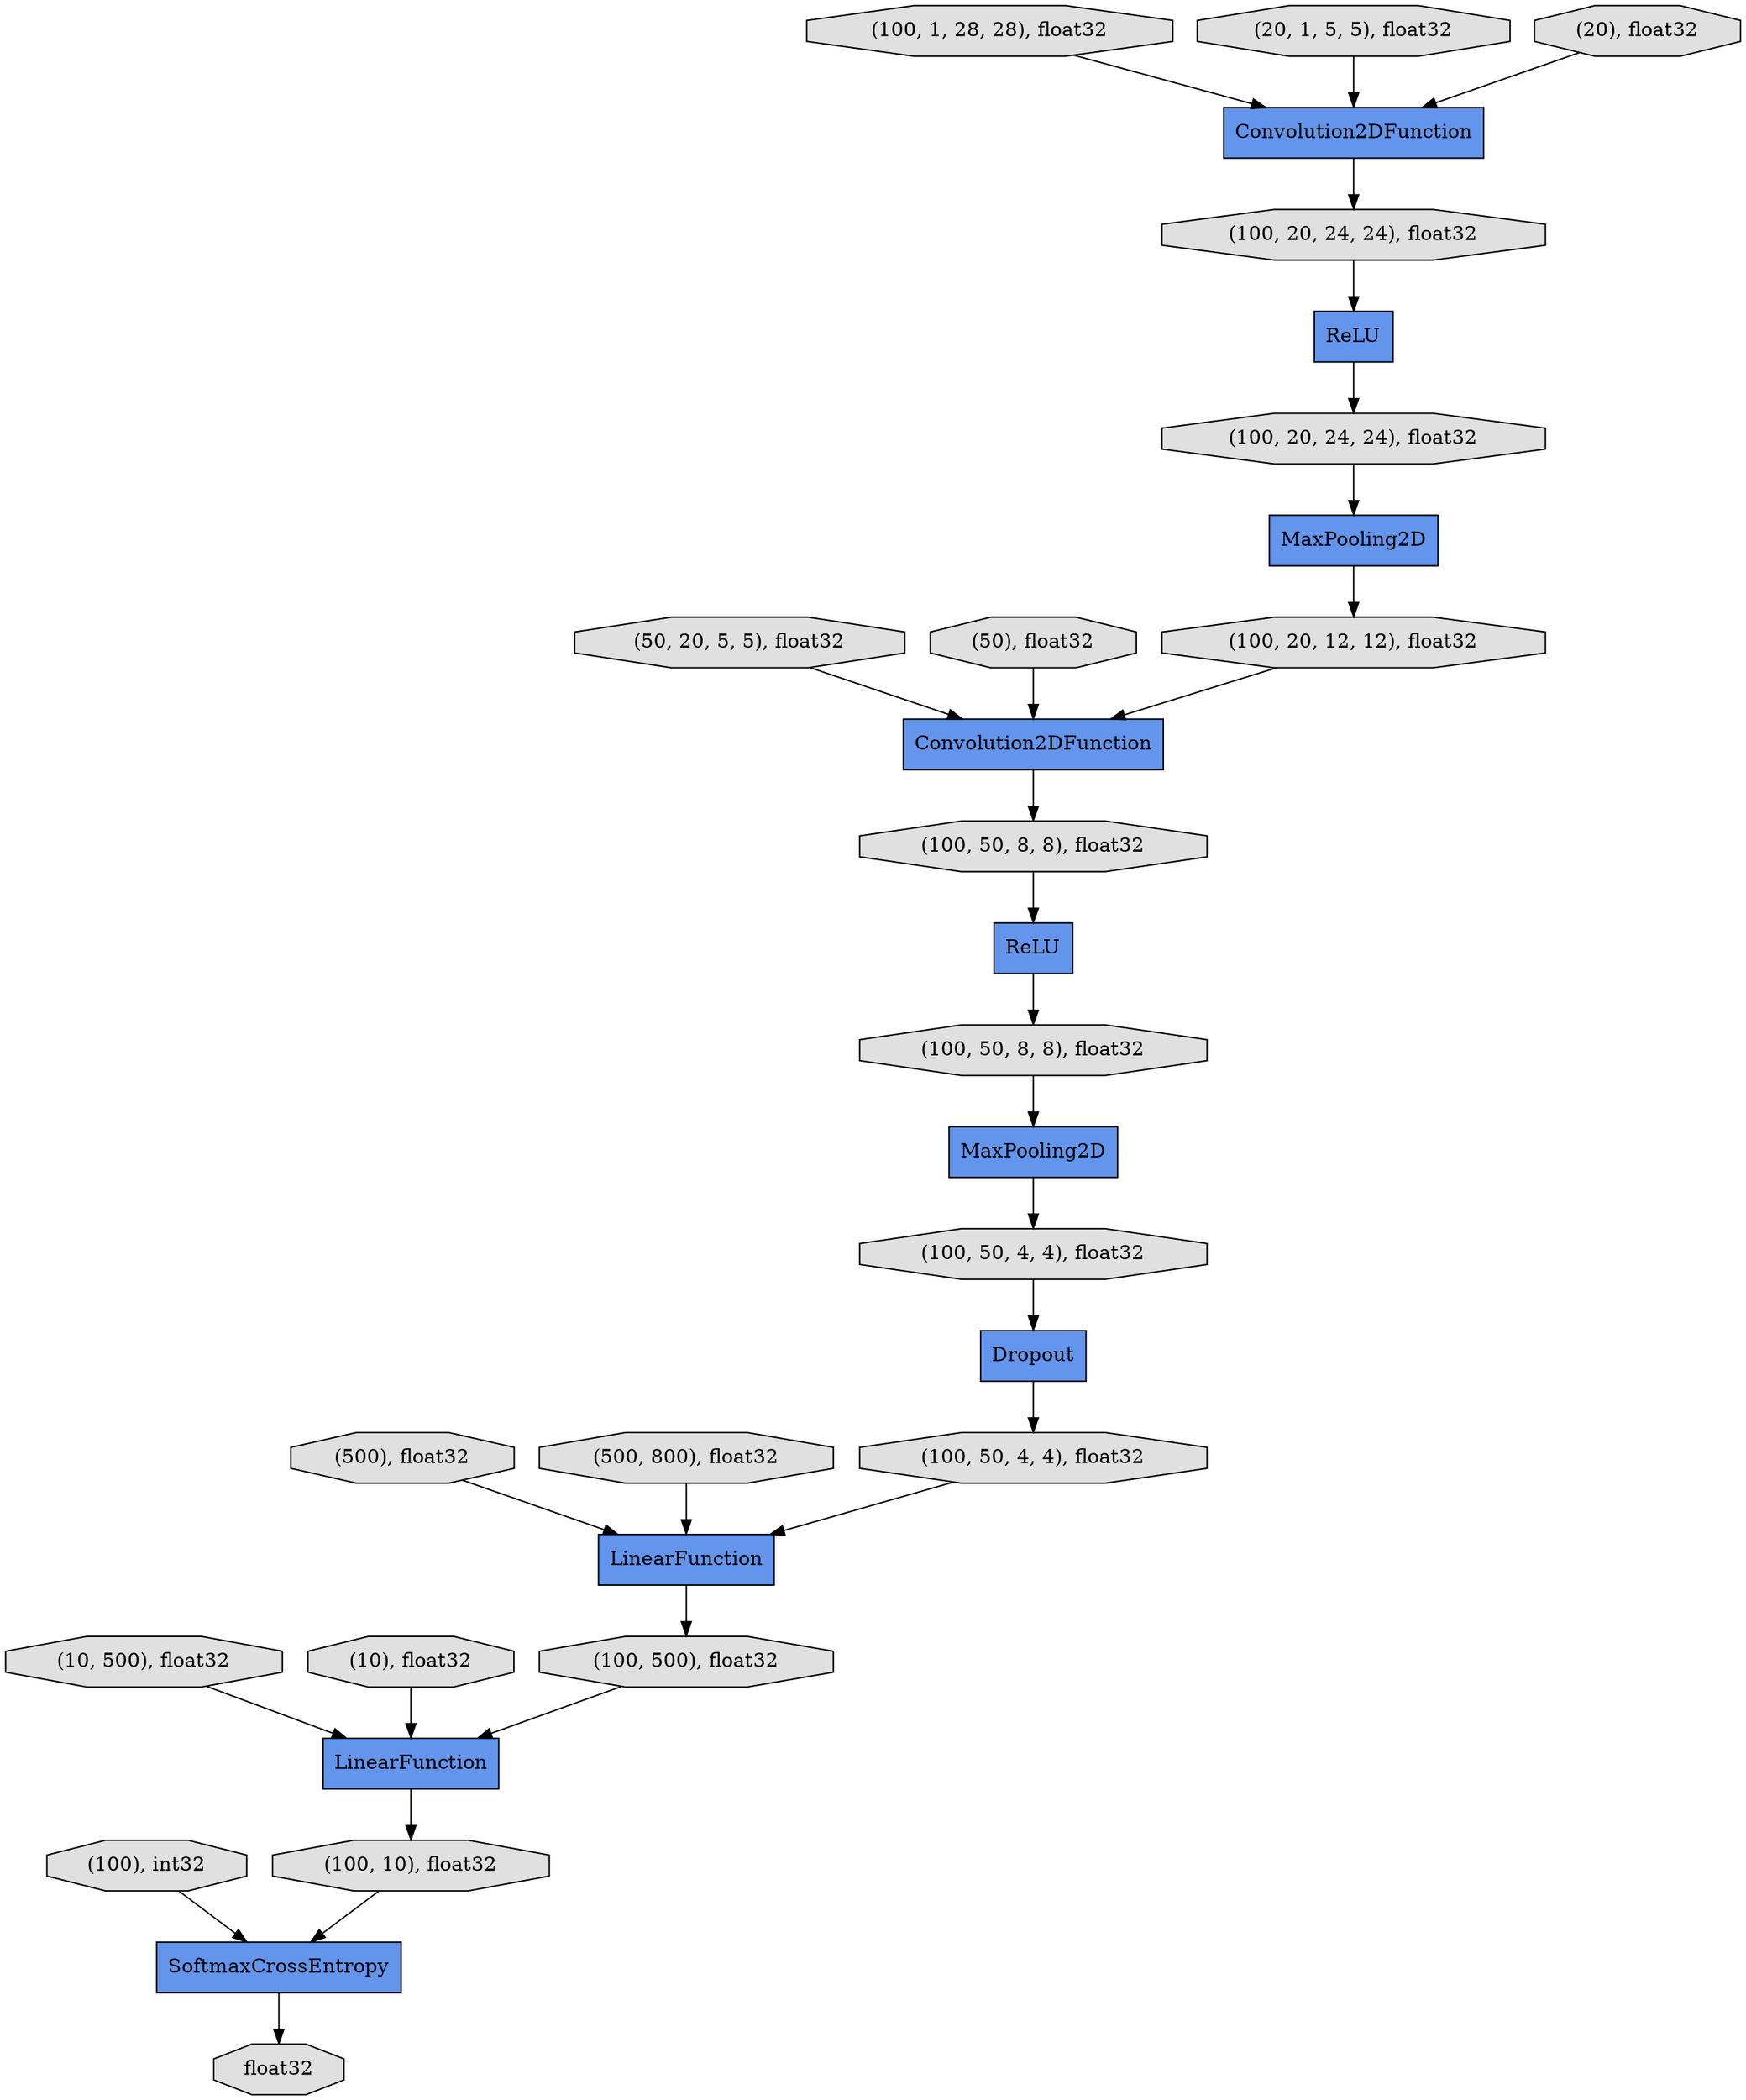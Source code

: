digraph graphname{rankdir=TB;139967275989008 [shape="octagon",style="filled",fillcolor="#E0E0E0",label="(100, 20, 12, 12), float32"];139967174058064 [shape="octagon",style="filled",fillcolor="#E0E0E0",label="(100, 50, 4, 4), float32"];139967174058128 [shape="record",style="filled",fillcolor="#6495ED",label="LinearFunction"];139967174058192 [shape="octagon",style="filled",fillcolor="#E0E0E0",label="(100, 500), float32"];139967173812944 [shape="octagon",style="filled",fillcolor="#E0E0E0",label="(500), float32"];139967275989264 [shape="record",style="filled",fillcolor="#6495ED",label="Convolution2DFunction"];139967174058384 [shape="octagon",style="filled",fillcolor="#E0E0E0",label="(100, 10), float32"];139967173812624 [shape="octagon",style="filled",fillcolor="#E0E0E0",label="(50, 20, 5, 5), float32"];139967173925328 [shape="octagon",style="filled",fillcolor="#E0E0E0",label="(100, 1, 28, 28), float32"];139967173925392 [shape="octagon",style="filled",fillcolor="#E0E0E0",label="(100), int32"];139967174058576 [shape="record",style="filled",fillcolor="#6495ED",label="SoftmaxCrossEntropy"];139966834023120 [shape="octagon",style="filled",fillcolor="#E0E0E0",label="(500, 800), float32"];139967173813072 [shape="octagon",style="filled",fillcolor="#E0E0E0",label="(10, 500), float32"];139967173812368 [shape="octagon",style="filled",fillcolor="#E0E0E0",label="(20, 1, 5, 5), float32"];139967173925776 [shape="octagon",style="filled",fillcolor="#E0E0E0",label="(100, 20, 24, 24), float32"];139967173813200 [shape="octagon",style="filled",fillcolor="#E0E0E0",label="(10), float32"];139967173925264 [shape="record",style="filled",fillcolor="#6495ED",label="Convolution2DFunction"];139967173925904 [shape="record",style="filled",fillcolor="#6495ED",label="MaxPooling2D"];139967174058512 [shape="octagon",style="filled",fillcolor="#E0E0E0",label="float32"];139967173926096 [shape="octagon",style="filled",fillcolor="#E0E0E0",label="(100, 50, 8, 8), float32"];139967173926160 [shape="octagon",style="filled",fillcolor="#E0E0E0",label="(100, 20, 24, 24), float32"];139967173926224 [shape="octagon",style="filled",fillcolor="#E0E0E0",label="(100, 50, 8, 8), float32"];139967173926288 [shape="record",style="filled",fillcolor="#6495ED",label="MaxPooling2D"];139967173812752 [shape="octagon",style="filled",fillcolor="#E0E0E0",label="(50), float32"];139967174058256 [shape="record",style="filled",fillcolor="#6495ED",label="LinearFunction"];139967173925840 [shape="record",style="filled",fillcolor="#6495ED",label="ReLU"];139967173926672 [shape="octagon",style="filled",fillcolor="#E0E0E0",label="(100, 50, 4, 4), float32"];139967173812496 [shape="octagon",style="filled",fillcolor="#E0E0E0",label="(20), float32"];139967173926800 [shape="record",style="filled",fillcolor="#6495ED",label="ReLU"];139967173926864 [shape="record",style="filled",fillcolor="#6495ED",label="Dropout"];139967174058064 -> 139967174058128;139967173926224 -> 139967173926800;139967275989008 -> 139967275989264;139967173925264 -> 139967173925776;139967174058192 -> 139967174058256;139967174058256 -> 139967174058384;139967173813072 -> 139967174058256;139967173812944 -> 139967174058128;139967173812368 -> 139967173925264;139967173925840 -> 139967173926160;139967173926096 -> 139967173926288;139967173812752 -> 139967275989264;139967275989264 -> 139967173926224;139967173925776 -> 139967173925840;139967173926288 -> 139967173926672;139967174058128 -> 139967174058192;139967173926672 -> 139967173926864;139967173926160 -> 139967173925904;139967173925328 -> 139967173925264;139967174058576 -> 139967174058512;139967173926864 -> 139967174058064;139967173813200 -> 139967174058256;139967173812624 -> 139967275989264;139967173926800 -> 139967173926096;139967174058384 -> 139967174058576;139967173925392 -> 139967174058576;139966834023120 -> 139967174058128;139967173925904 -> 139967275989008;139967173812496 -> 139967173925264;}